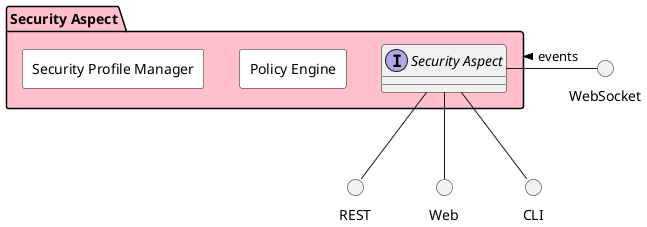 @startuml


package "Security Aspect" #pink {

}


package "Security Aspect" #pink {

    interface "Security Aspect" as i {
    
    
    }
}

circle REST
circle Web
circle CLI
circle WebSocket

i -down- Web
i -down- CLI
i -down- REST
WebSocket -left- i: events >

package "Security Aspect" #pink {


rectangle "Policy Engine" #white {
}

rectangle "Security Profile Manager" #white {
}

}



@enduml
